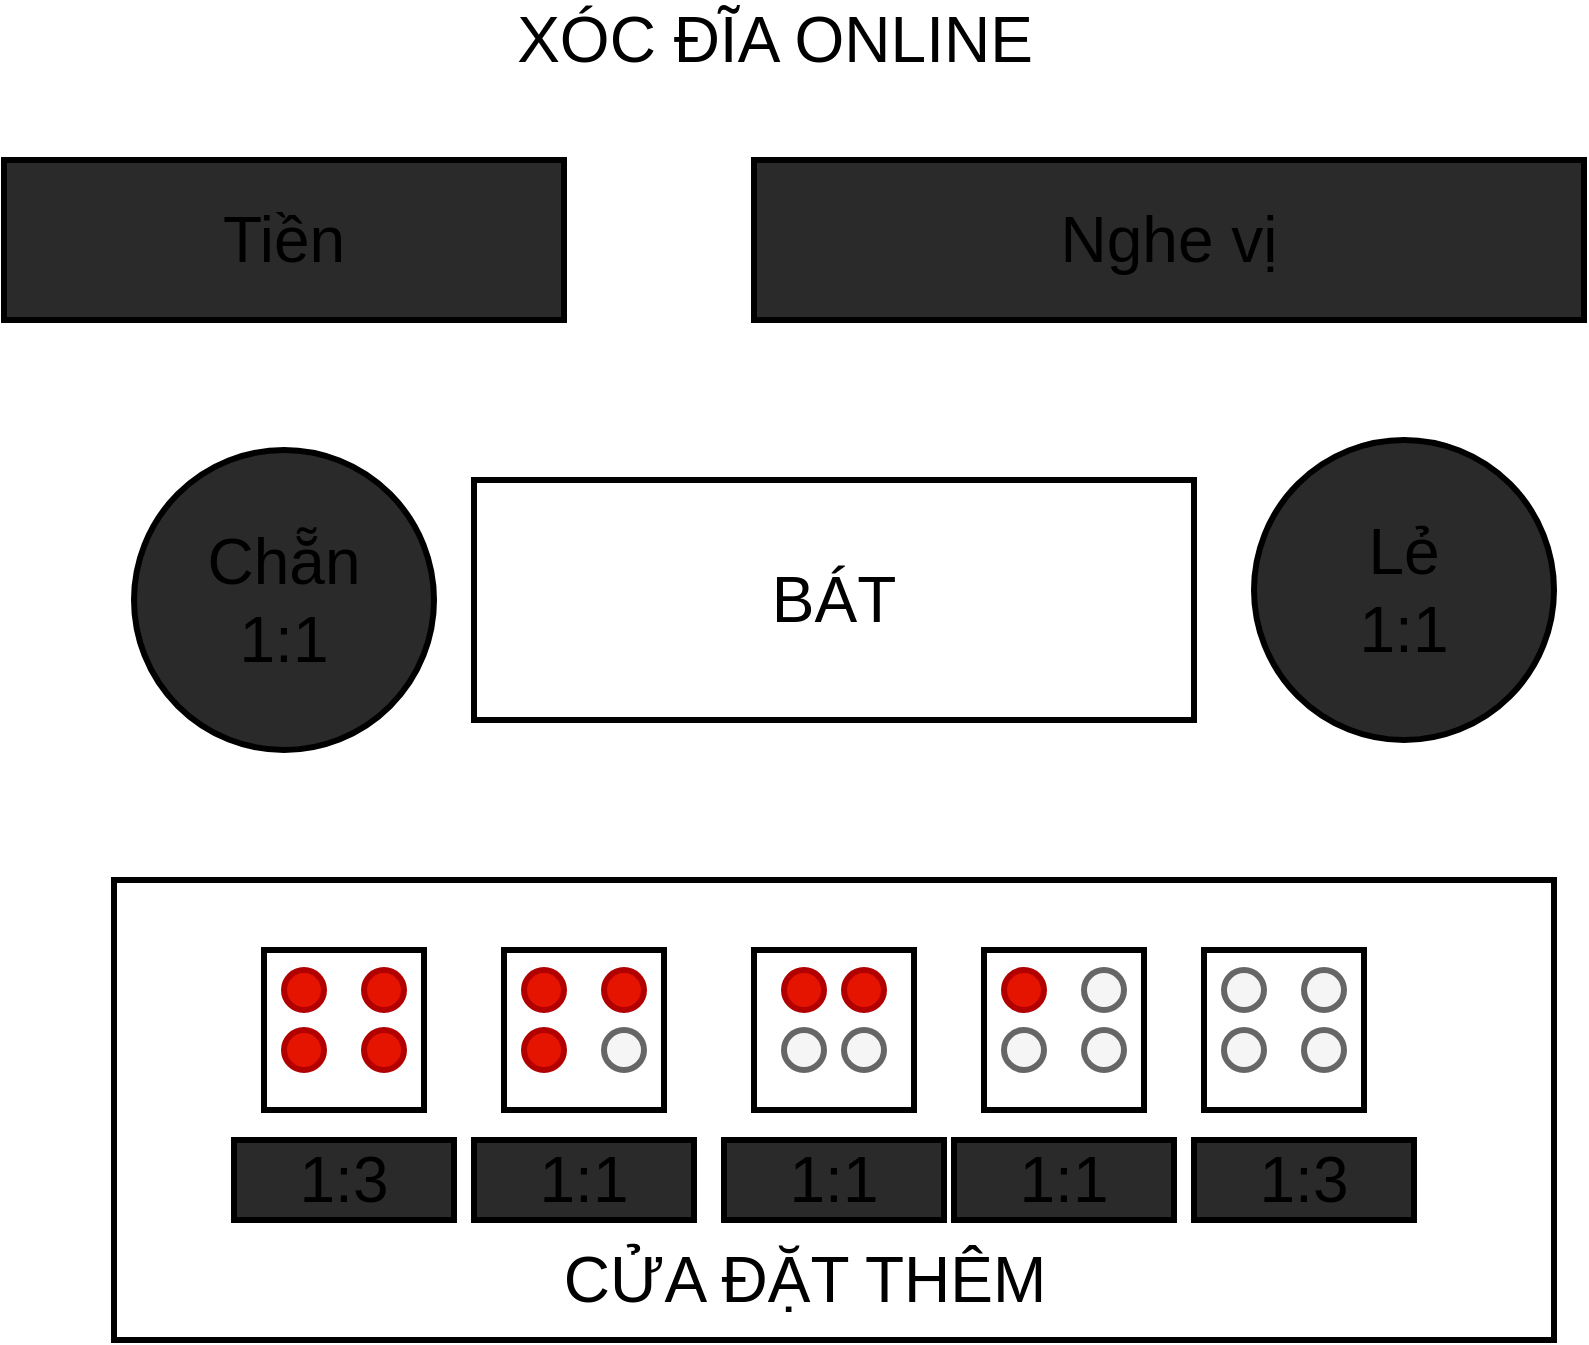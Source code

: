 <mxfile>
    <diagram id="7DLzGMdFQ_1qxIE5V--k" name="Page-1">
        <mxGraphModel dx="1225" dy="858" grid="1" gridSize="10" guides="1" tooltips="1" connect="1" arrows="1" fold="1" page="1" pageScale="1" pageWidth="850" pageHeight="1100" math="0" shadow="0">
            <root>
                <mxCell id="0"/>
                <mxCell id="1" parent="0"/>
                <mxCell id="2" value="&lt;span style=&quot;font-size: 32px&quot;&gt;BÁT&lt;/span&gt;" style="rounded=0;whiteSpace=wrap;html=1;strokeWidth=3;" vertex="1" parent="1">
                    <mxGeometry x="260" y="280" width="360" height="120" as="geometry"/>
                </mxCell>
                <mxCell id="3" value="" style="rounded=0;whiteSpace=wrap;html=1;fontSize=32;strokeWidth=3;" vertex="1" parent="1">
                    <mxGeometry x="80" y="480" width="720" height="230" as="geometry"/>
                </mxCell>
                <mxCell id="4" value="" style="whiteSpace=wrap;html=1;aspect=fixed;fontSize=32;strokeWidth=3;" vertex="1" parent="1">
                    <mxGeometry x="155" y="515" width="80" height="80" as="geometry"/>
                </mxCell>
                <mxCell id="5" value="" style="whiteSpace=wrap;html=1;aspect=fixed;fontSize=32;strokeWidth=3;" vertex="1" parent="1">
                    <mxGeometry x="275" y="515" width="80" height="80" as="geometry"/>
                </mxCell>
                <mxCell id="6" value="" style="whiteSpace=wrap;html=1;aspect=fixed;fontSize=32;strokeWidth=3;" vertex="1" parent="1">
                    <mxGeometry x="400" y="515" width="80" height="80" as="geometry"/>
                </mxCell>
                <mxCell id="7" value="" style="whiteSpace=wrap;html=1;aspect=fixed;fontSize=32;strokeWidth=3;" vertex="1" parent="1">
                    <mxGeometry x="515" y="515" width="80" height="80" as="geometry"/>
                </mxCell>
                <mxCell id="8" value="" style="ellipse;whiteSpace=wrap;html=1;aspect=fixed;fontSize=32;strokeWidth=3;fillColor=#e51400;fontColor=#ffffff;strokeColor=#B20000;" vertex="1" parent="1">
                    <mxGeometry x="165" y="525" width="20" height="20" as="geometry"/>
                </mxCell>
                <mxCell id="9" value="" style="ellipse;whiteSpace=wrap;html=1;aspect=fixed;fontSize=32;strokeWidth=3;fillColor=#e51400;fontColor=#ffffff;strokeColor=#B20000;" vertex="1" parent="1">
                    <mxGeometry x="205" y="525" width="20" height="20" as="geometry"/>
                </mxCell>
                <mxCell id="10" value="" style="ellipse;whiteSpace=wrap;html=1;aspect=fixed;fontSize=32;strokeWidth=3;fillColor=#e51400;fontColor=#ffffff;strokeColor=#B20000;" vertex="1" parent="1">
                    <mxGeometry x="165" y="555" width="20" height="20" as="geometry"/>
                </mxCell>
                <mxCell id="11" value="" style="ellipse;whiteSpace=wrap;html=1;aspect=fixed;fontSize=32;strokeWidth=3;fillColor=#e51400;fontColor=#ffffff;strokeColor=#B20000;" vertex="1" parent="1">
                    <mxGeometry x="205" y="555" width="20" height="20" as="geometry"/>
                </mxCell>
                <mxCell id="12" value="" style="ellipse;whiteSpace=wrap;html=1;aspect=fixed;fontSize=32;strokeWidth=3;fillColor=#e51400;fontColor=#ffffff;strokeColor=#B20000;" vertex="1" parent="1">
                    <mxGeometry x="285" y="525" width="20" height="20" as="geometry"/>
                </mxCell>
                <mxCell id="13" value="" style="ellipse;whiteSpace=wrap;html=1;aspect=fixed;fontSize=32;strokeWidth=3;fillColor=#e51400;fontColor=#ffffff;strokeColor=#B20000;" vertex="1" parent="1">
                    <mxGeometry x="325" y="525" width="20" height="20" as="geometry"/>
                </mxCell>
                <mxCell id="14" value="" style="ellipse;whiteSpace=wrap;html=1;aspect=fixed;fontSize=32;strokeWidth=3;fillColor=#e51400;fontColor=#ffffff;strokeColor=#B20000;" vertex="1" parent="1">
                    <mxGeometry x="285" y="555" width="20" height="20" as="geometry"/>
                </mxCell>
                <mxCell id="17" value="" style="ellipse;whiteSpace=wrap;html=1;aspect=fixed;fontSize=32;strokeWidth=3;fillColor=#f5f5f5;fontColor=#333333;strokeColor=#666666;" vertex="1" parent="1">
                    <mxGeometry x="325" y="555" width="20" height="20" as="geometry"/>
                </mxCell>
                <mxCell id="18" value="" style="ellipse;whiteSpace=wrap;html=1;aspect=fixed;fontSize=32;strokeWidth=3;fillColor=#f5f5f5;fontColor=#333333;strokeColor=#666666;" vertex="1" parent="1">
                    <mxGeometry x="565" y="525" width="20" height="20" as="geometry"/>
                </mxCell>
                <mxCell id="19" value="" style="ellipse;whiteSpace=wrap;html=1;aspect=fixed;fontSize=32;strokeWidth=3;fillColor=#f5f5f5;fontColor=#333333;strokeColor=#666666;" vertex="1" parent="1">
                    <mxGeometry x="415" y="555" width="20" height="20" as="geometry"/>
                </mxCell>
                <mxCell id="20" value="" style="ellipse;whiteSpace=wrap;html=1;aspect=fixed;fontSize=32;strokeWidth=3;fillColor=#f5f5f5;fontColor=#333333;strokeColor=#666666;" vertex="1" parent="1">
                    <mxGeometry x="445" y="555" width="20" height="20" as="geometry"/>
                </mxCell>
                <mxCell id="23" value="" style="ellipse;whiteSpace=wrap;html=1;aspect=fixed;fontSize=32;strokeWidth=3;fillColor=#e51400;fontColor=#ffffff;strokeColor=#B20000;" vertex="1" parent="1">
                    <mxGeometry x="415" y="525" width="20" height="20" as="geometry"/>
                </mxCell>
                <mxCell id="24" value="" style="whiteSpace=wrap;html=1;aspect=fixed;fontSize=32;strokeWidth=3;" vertex="1" parent="1">
                    <mxGeometry x="625" y="515" width="80" height="80" as="geometry"/>
                </mxCell>
                <mxCell id="25" value="" style="ellipse;whiteSpace=wrap;html=1;aspect=fixed;fontSize=32;strokeWidth=3;fillColor=#f5f5f5;fontColor=#333333;strokeColor=#666666;" vertex="1" parent="1">
                    <mxGeometry x="635" y="525" width="20" height="20" as="geometry"/>
                </mxCell>
                <mxCell id="26" value="" style="ellipse;whiteSpace=wrap;html=1;aspect=fixed;fontSize=32;strokeWidth=3;fillColor=#f5f5f5;fontColor=#333333;strokeColor=#666666;" vertex="1" parent="1">
                    <mxGeometry x="635" y="555" width="20" height="20" as="geometry"/>
                </mxCell>
                <mxCell id="29" value="" style="ellipse;whiteSpace=wrap;html=1;aspect=fixed;fontSize=32;strokeWidth=3;fillColor=#f5f5f5;fontColor=#333333;strokeColor=#666666;" vertex="1" parent="1">
                    <mxGeometry x="675" y="525" width="20" height="20" as="geometry"/>
                </mxCell>
                <mxCell id="30" value="" style="ellipse;whiteSpace=wrap;html=1;aspect=fixed;fontSize=32;strokeWidth=3;fillColor=#f5f5f5;fontColor=#333333;strokeColor=#666666;" vertex="1" parent="1">
                    <mxGeometry x="675" y="555" width="20" height="20" as="geometry"/>
                </mxCell>
                <mxCell id="31" value="" style="ellipse;whiteSpace=wrap;html=1;aspect=fixed;fontSize=32;strokeWidth=3;fillColor=#f5f5f5;fontColor=#333333;strokeColor=#666666;" vertex="1" parent="1">
                    <mxGeometry x="525" y="555" width="20" height="20" as="geometry"/>
                </mxCell>
                <mxCell id="32" value="" style="ellipse;whiteSpace=wrap;html=1;aspect=fixed;fontSize=32;strokeWidth=3;fillColor=#f5f5f5;fontColor=#333333;strokeColor=#666666;" vertex="1" parent="1">
                    <mxGeometry x="565" y="555" width="20" height="20" as="geometry"/>
                </mxCell>
                <mxCell id="33" value="" style="ellipse;whiteSpace=wrap;html=1;aspect=fixed;fontSize=32;strokeWidth=3;fillColor=#e51400;fontColor=#ffffff;strokeColor=#B20000;" vertex="1" parent="1">
                    <mxGeometry x="445" y="525" width="20" height="20" as="geometry"/>
                </mxCell>
                <mxCell id="34" value="" style="ellipse;whiteSpace=wrap;html=1;aspect=fixed;fontSize=32;strokeWidth=3;fillColor=#e51400;fontColor=#ffffff;strokeColor=#B20000;" vertex="1" parent="1">
                    <mxGeometry x="525" y="525" width="20" height="20" as="geometry"/>
                </mxCell>
                <mxCell id="35" value="Tiền" style="rounded=0;whiteSpace=wrap;html=1;fontSize=32;strokeWidth=3;fillColor=#292A29;" vertex="1" parent="1">
                    <mxGeometry x="25" y="120" width="280" height="80" as="geometry"/>
                </mxCell>
                <mxCell id="36" value="Nghe vị" style="rounded=0;whiteSpace=wrap;html=1;fontSize=32;strokeWidth=3;fillColor=#292A29;" vertex="1" parent="1">
                    <mxGeometry x="400" y="120" width="415" height="80" as="geometry"/>
                </mxCell>
                <mxCell id="38" value="Chẵn&lt;br&gt;1:1" style="ellipse;whiteSpace=wrap;html=1;aspect=fixed;fontSize=32;strokeWidth=3;fillColor=#292A29;" vertex="1" parent="1">
                    <mxGeometry x="90" y="265" width="150" height="150" as="geometry"/>
                </mxCell>
                <mxCell id="39" value="Lẻ&lt;br&gt;1:1" style="ellipse;whiteSpace=wrap;html=1;aspect=fixed;fontSize=32;strokeWidth=3;fillColor=#292A29;" vertex="1" parent="1">
                    <mxGeometry x="650" y="260" width="150" height="150" as="geometry"/>
                </mxCell>
                <mxCell id="41" value="1:3" style="rounded=0;whiteSpace=wrap;html=1;fontSize=32;strokeWidth=3;fillColor=#292A29;" vertex="1" parent="1">
                    <mxGeometry x="140" y="610" width="110" height="40" as="geometry"/>
                </mxCell>
                <mxCell id="43" value="1:3" style="rounded=0;whiteSpace=wrap;html=1;fontSize=32;strokeWidth=3;fillColor=#292A29;" vertex="1" parent="1">
                    <mxGeometry x="620" y="610" width="110" height="40" as="geometry"/>
                </mxCell>
                <mxCell id="44" value="1:1" style="rounded=0;whiteSpace=wrap;html=1;fontSize=32;strokeWidth=3;fillColor=#292A29;" vertex="1" parent="1">
                    <mxGeometry x="260" y="610" width="110" height="40" as="geometry"/>
                </mxCell>
                <mxCell id="47" value="1:1" style="rounded=0;whiteSpace=wrap;html=1;fontSize=32;strokeWidth=3;fillColor=#292A29;" vertex="1" parent="1">
                    <mxGeometry x="385" y="610" width="110" height="40" as="geometry"/>
                </mxCell>
                <mxCell id="48" value="1:1" style="rounded=0;whiteSpace=wrap;html=1;fontSize=32;strokeWidth=3;fillColor=#292A29;" vertex="1" parent="1">
                    <mxGeometry x="500" y="610" width="110" height="40" as="geometry"/>
                </mxCell>
                <mxCell id="49" value="XÓC ĐĨA ONLINE" style="text;html=1;align=center;verticalAlign=middle;resizable=0;points=[];autosize=1;strokeColor=none;fillColor=none;fontSize=32;" vertex="1" parent="1">
                    <mxGeometry x="275" y="40" width="270" height="40" as="geometry"/>
                </mxCell>
                <mxCell id="50" value="CỬA ĐẶT THÊM" style="text;html=1;align=center;verticalAlign=middle;resizable=0;points=[];autosize=1;strokeColor=none;fillColor=none;fontSize=32;" vertex="1" parent="1">
                    <mxGeometry x="295" y="660" width="260" height="40" as="geometry"/>
                </mxCell>
            </root>
        </mxGraphModel>
    </diagram>
</mxfile>